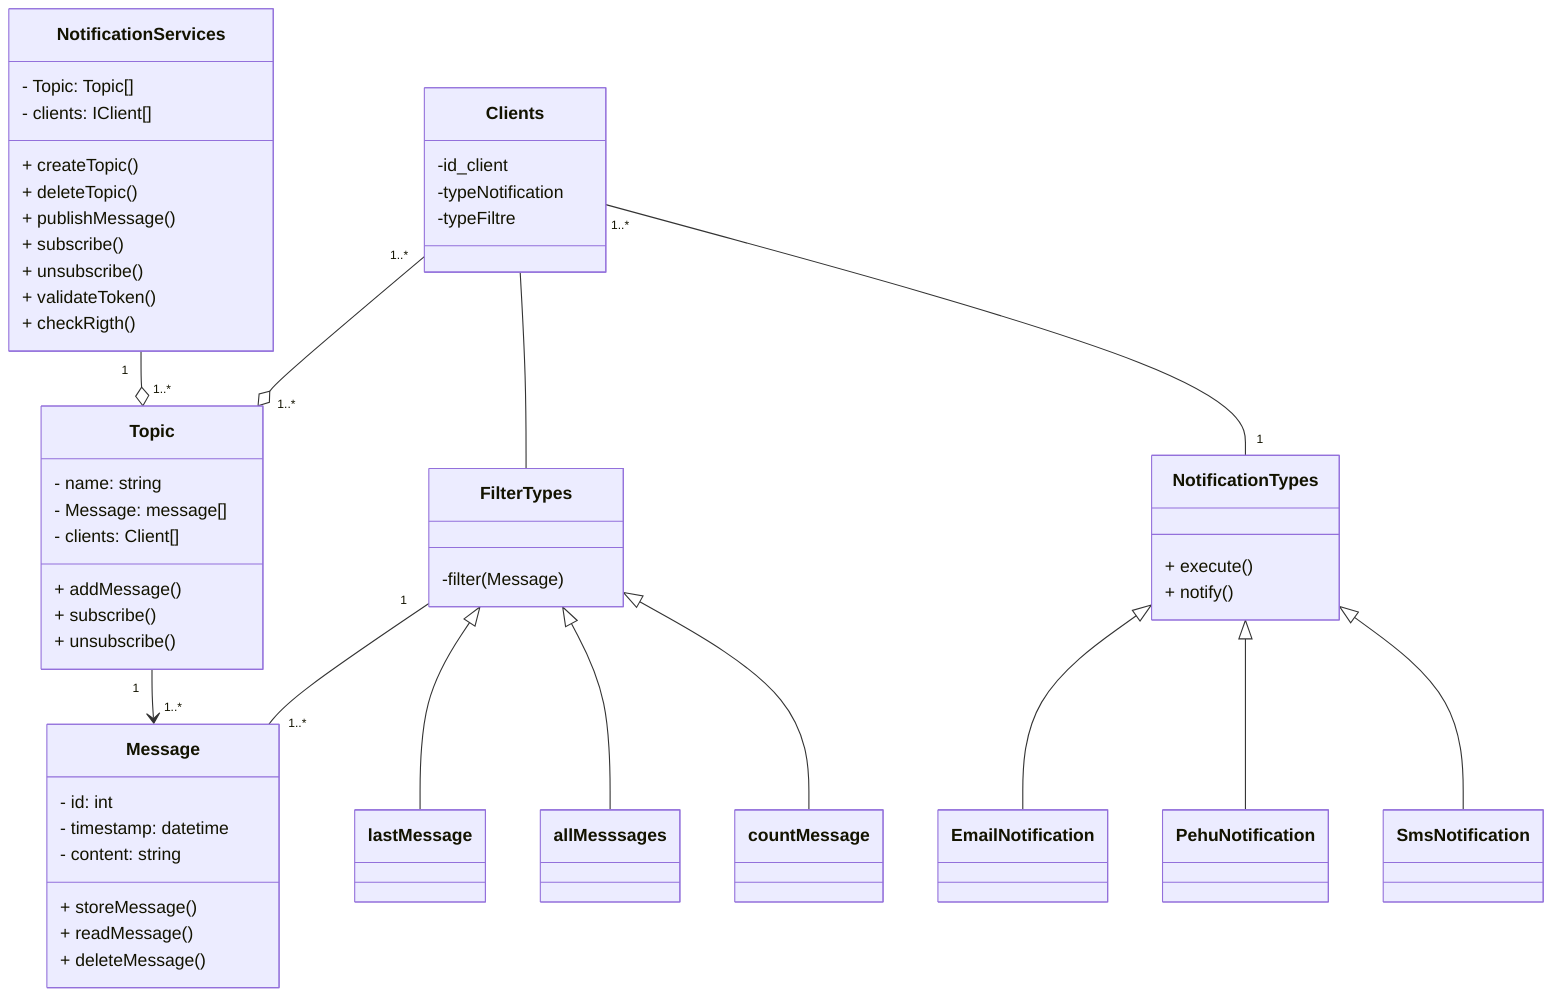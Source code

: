 ---
title: 
---
classDiagram
    NotificationServices "1"--o"1..*" Topic
    Topic "1"-->"1..*" Message
    Clients "1..*"--o"1..*" Topic
    Clients -- FilterTypes
    Clients "1..*"--"1" NotificationTypes
    FilterTypes "1"--"1..*" Message
    FilterTypes <|-- lastMessage
    FilterTypes <|-- allMesssages
    FilterTypes <|-- countMessage
    NotificationTypes <|-- EmailNotification
    NotificationTypes <|-- PehuNotification
    NotificationTypes <|-- SmsNotification
   
   Clients: -id_client
   Clients: -typeNotification
   Clients: -typeFiltre

   FilterTypes: -filter(Message)
   NotificationTypes: + execute()
   NotificationTypes: + notify()

    class Topic{
        - name: string
        - Message: message[]
        - clients: Client[]
        + addMessage()
        + subscribe()
        + unsubscribe() 
    }
    class Message{
        - id: int
        - timestamp: datetime
        - content: string
        + storeMessage()
        + readMessage()
        + deleteMessage()
    }
    class NotificationServices{
        - Topic: Topic[]
        - clients: IClient[]
        + createTopic()
        + deleteTopic()
        + publishMessage()
        + subscribe()
        + unsubscribe()
        + validateToken()
        + checkRigth()
    }